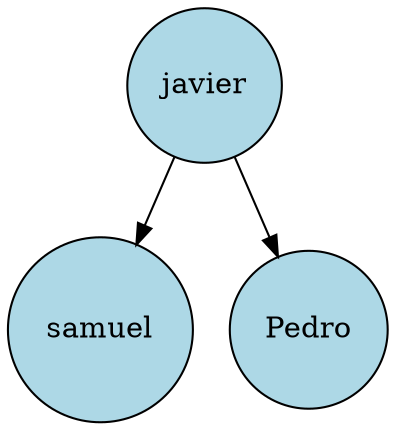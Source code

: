 digraph G {
    node [shape=circle, style=filled, fillcolor=lightblue, fontcolor=black]; // Configuración de nodos
    
    63 [label="javier"];
    63 -> 57;
    57 [label="samuel"];
    63 -> 93;
    93 [label="Pedro"];
}
